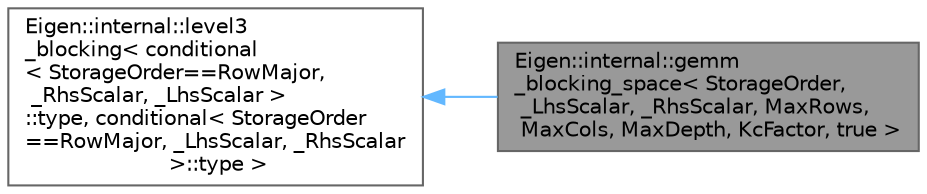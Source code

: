 digraph "Eigen::internal::gemm_blocking_space&lt; StorageOrder, _LhsScalar, _RhsScalar, MaxRows, MaxCols, MaxDepth, KcFactor, true &gt;"
{
 // LATEX_PDF_SIZE
  bgcolor="transparent";
  edge [fontname=Helvetica,fontsize=10,labelfontname=Helvetica,labelfontsize=10];
  node [fontname=Helvetica,fontsize=10,shape=box,height=0.2,width=0.4];
  rankdir="LR";
  Node1 [id="Node000001",label="Eigen::internal::gemm\l_blocking_space\< StorageOrder,\l _LhsScalar, _RhsScalar, MaxRows,\l MaxCols, MaxDepth, KcFactor, true \>",height=0.2,width=0.4,color="gray40", fillcolor="grey60", style="filled", fontcolor="black",tooltip=" "];
  Node2 -> Node1 [id="edge1_Node000001_Node000002",dir="back",color="steelblue1",style="solid",tooltip=" "];
  Node2 [id="Node000002",label="Eigen::internal::level3\l_blocking\< conditional\l\< StorageOrder==RowMajor,\l _RhsScalar, _LhsScalar \>\l::type, conditional\< StorageOrder\l==RowMajor, _LhsScalar, _RhsScalar\l \>::type \>",height=0.2,width=0.4,color="gray40", fillcolor="white", style="filled",URL="$class_eigen_1_1internal_1_1level3__blocking.html",tooltip=" "];
}
